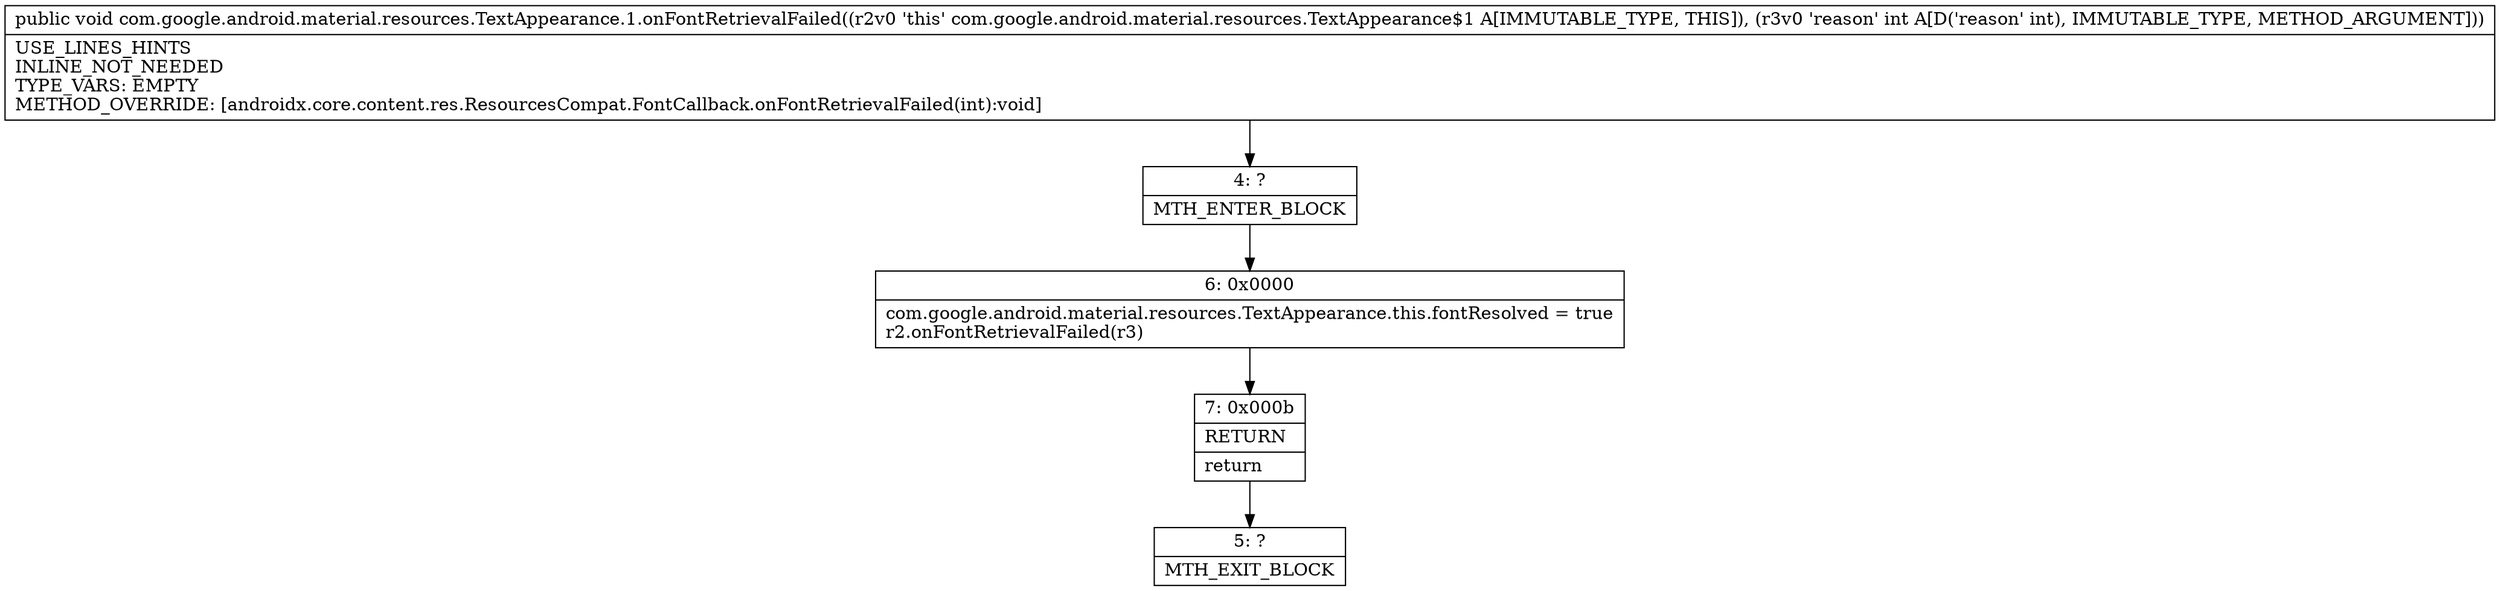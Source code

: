 digraph "CFG forcom.google.android.material.resources.TextAppearance.1.onFontRetrievalFailed(I)V" {
Node_4 [shape=record,label="{4\:\ ?|MTH_ENTER_BLOCK\l}"];
Node_6 [shape=record,label="{6\:\ 0x0000|com.google.android.material.resources.TextAppearance.this.fontResolved = true\lr2.onFontRetrievalFailed(r3)\l}"];
Node_7 [shape=record,label="{7\:\ 0x000b|RETURN\l|return\l}"];
Node_5 [shape=record,label="{5\:\ ?|MTH_EXIT_BLOCK\l}"];
MethodNode[shape=record,label="{public void com.google.android.material.resources.TextAppearance.1.onFontRetrievalFailed((r2v0 'this' com.google.android.material.resources.TextAppearance$1 A[IMMUTABLE_TYPE, THIS]), (r3v0 'reason' int A[D('reason' int), IMMUTABLE_TYPE, METHOD_ARGUMENT]))  | USE_LINES_HINTS\lINLINE_NOT_NEEDED\lTYPE_VARS: EMPTY\lMETHOD_OVERRIDE: [androidx.core.content.res.ResourcesCompat.FontCallback.onFontRetrievalFailed(int):void]\l}"];
MethodNode -> Node_4;Node_4 -> Node_6;
Node_6 -> Node_7;
Node_7 -> Node_5;
}

